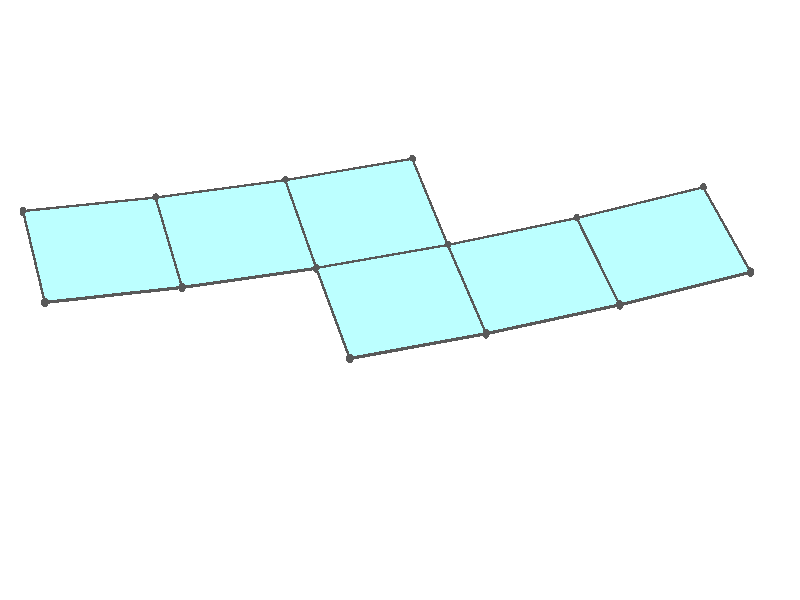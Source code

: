 #version 3.7;
global_settings{assumed_gamma 1.0}
camera{perspective location <18.750000000000000000000000, 10.825317547305481014063844, 12.499999999999996447286321> right <0.133333333333333331482962, -0.230940107675850353485814, -0.000000000000000000000000> up <-0.064951905283832905846353, -0.037499999999999998612221, 0.129903810567665811692706> direction <0.750000000000000111022302, 0.433012701892219298294151, 0.499999999999999944488849> sky <-0.433012701892219298294151, -0.249999999999999944488849, 0.866025403784438707610605> look_at <18.000000000000000000000000, 10.392304845413262270881205, 11.999999999999996447286321>}
light_source{<18.750000000000000000000000, 10.825317547305481014063844, 12.499999999999996447286321> rgb<1.0,1.0,1.0>}
background{rgb<1,1,1>}
union{union{object{union{sphere{<0.000000000000000049995996, 0.816496580927725923437777, -0.004036059182105589115963>,0.029999999999999998889777}sphere{<-0.816496580927725923437777, 0.000000000000000099991992, -0.004036059182105589115963>,0.029999999999999998889777}sphere{<-0.000000000000000149987989, -0.816496580927725923437777, -0.004036059182105589115963>,0.029999999999999998889777}sphere{<0.816496580927725923437777, -0.000000000000000199983985, -0.004036059182105589115963>,0.029999999999999998889777}} pigment{rgb<0.1,0.1,0.1>}}object{union{cylinder{<0.000000000000000049995996, 0.816496580927725923437777, -0.004036059182105589115963>,<-0.816496580927725923437777, 0.000000000000000099991992, -0.004036059182105589115963>,0.010000000000000000208167}cylinder{<-0.816496580927725923437777, 0.000000000000000099991992, -0.004036059182105589115963>,<-0.000000000000000149987989, -0.816496580927725923437777, -0.004036059182105589115963>,0.010000000000000000208167}cylinder{<-0.000000000000000149987989, -0.816496580927725923437777, -0.004036059182105589115963>,<0.816496580927725923437777, -0.000000000000000199983985, -0.004036059182105589115963>,0.010000000000000000208167}cylinder{<0.816496580927725923437777, -0.000000000000000199983985, -0.004036059182105589115963>,<0.000000000000000049995996, 0.816496580927725923437777, -0.004036059182105589115963>,0.010000000000000000208167}} pigment{rgb<0.1,0.1,0.1>}}object{polygon{4.000000000000000000000000,<0.000000000000000049995996, 0.816496580927725923437777, -0.004036059182105589115963>,<-0.816496580927725923437777, 0.000000000000000099991992, -0.004036059182105589115963>,<-0.000000000000000149987989, -0.816496580927725923437777, -0.004036059182105589115963>,<0.816496580927725923437777, -0.000000000000000199983985, -0.004036059182105589115963>} pigment{rgbft<0.5,1.0,1.0,0.1,0.1>}}}union{object{union{sphere{<0.000000000000000000000000, 0.816496580927725923437777, -0.004036059182105960346787>,0.029999999999999998889777}sphere{<-0.816496580927726145482382, 0.000000000000000222044605, -0.004036059182105963816234>,0.029999999999999998889777}sphere{<-1.632674042357989074858438, 0.816177461430263373465266, 0.028244526931465327446169>,0.029999999999999998889777}sphere{<-0.816177461430262929376056, 1.632674042357989296903042, 0.028244526931465334385063>,0.029999999999999998889777}} pigment{rgb<0.1,0.1,0.1>}}object{union{cylinder{<0.000000000000000000000000, 0.816496580927725923437777, -0.004036059182105960346787>,<-0.816496580927726145482382, 0.000000000000000222044605, -0.004036059182105963816234>,0.010000000000000000208167}cylinder{<-0.816496580927726145482382, 0.000000000000000222044605, -0.004036059182105963816234>,<-1.632674042357989074858438, 0.816177461430263373465266, 0.028244526931465327446169>,0.010000000000000000208167}cylinder{<-1.632674042357989074858438, 0.816177461430263373465266, 0.028244526931465327446169>,<-0.816177461430262929376056, 1.632674042357989296903042, 0.028244526931465334385063>,0.010000000000000000208167}cylinder{<-0.816177461430262929376056, 1.632674042357989296903042, 0.028244526931465334385063>,<0.000000000000000000000000, 0.816496580927725923437777, -0.004036059182105960346787>,0.010000000000000000208167}} pigment{rgb<0.1,0.1,0.1>}}object{polygon{4.000000000000000000000000,<0.000000000000000000000000, 0.816496580927725923437777, -0.004036059182105960346787>,<-0.816496580927726145482382, 0.000000000000000222044605, -0.004036059182105963816234>,<-1.632674042357989074858438, 0.816177461430263373465266, 0.028244526931465327446169>,<-0.816177461430262929376056, 1.632674042357989296903042, 0.028244526931465334385063>} pigment{rgbft<0.5,1.0,1.0,0.1,0.1>}}}union{object{union{sphere{<-1.631397813817445197059897, 2.447894394745172785832210, 0.092780466072123424225992>,0.029999999999999998889777}sphere{<-2.447894394745171897653790, 1.631397813817447195461341, 0.092780466072123451981568>,0.029999999999999998889777}sphere{<-1.632674042357989740992252, 0.816177461430263928576778, 0.028244526931460345320346>,0.029999999999999998889777}sphere{<-0.816177461430263040398358, 1.632674042357989296903042, 0.028244526931460331442558>,0.029999999999999998889777}} pigment{rgb<0.1,0.1,0.1>}}object{union{cylinder{<-1.631397813817445197059897, 2.447894394745172785832210, 0.092780466072123424225992>,<-2.447894394745171897653790, 1.631397813817447195461341, 0.092780466072123451981568>,0.010000000000000000208167}cylinder{<-2.447894394745171897653790, 1.631397813817447195461341, 0.092780466072123451981568>,<-1.632674042357989740992252, 0.816177461430263928576778, 0.028244526931460345320346>,0.010000000000000000208167}cylinder{<-1.632674042357989740992252, 0.816177461430263928576778, 0.028244526931460345320346>,<-0.816177461430263040398358, 1.632674042357989296903042, 0.028244526931460331442558>,0.010000000000000000208167}cylinder{<-0.816177461430263040398358, 1.632674042357989296903042, 0.028244526931460331442558>,<-1.631397813817445197059897, 2.447894394745172785832210, 0.092780466072123424225992>,0.010000000000000000208167}} pigment{rgb<0.1,0.1,0.1>}}object{polygon{4.000000000000000000000000,<-1.631397813817445197059897, 2.447894394745172785832210, 0.092780466072123424225992>,<-2.447894394745171897653790, 1.631397813817447195461341, 0.092780466072123451981568>,<-1.632674042357989740992252, 0.816177461430263928576778, 0.028244526931460345320346>,<-0.816177461430263040398358, 1.632674042357989296903042, 0.028244526931460331442558>} pigment{rgbft<0.5,1.0,1.0,0.1,0.1>}}}union{object{union{sphere{<-1.632674042357989296903042, -0.816177461430262818353754, 0.028244526931465330915616>,0.029999999999999998889777}sphere{<-0.816496580927726034460079, 0.000000000000000000000000, -0.004036059182105956877340>,0.029999999999999998889777}sphere{<-0.000000000000000222044605, -0.816496580927726145482382, -0.004036059182105963816234>,0.029999999999999998889777}sphere{<-0.816177461430263373465266, -1.632674042357989074858438, 0.028244526931465327446169>,0.029999999999999998889777}} pigment{rgb<0.1,0.1,0.1>}}object{union{cylinder{<-1.632674042357989296903042, -0.816177461430262818353754, 0.028244526931465330915616>,<-0.816496580927726034460079, 0.000000000000000000000000, -0.004036059182105956877340>,0.010000000000000000208167}cylinder{<-0.816496580927726034460079, 0.000000000000000000000000, -0.004036059182105956877340>,<-0.000000000000000222044605, -0.816496580927726145482382, -0.004036059182105963816234>,0.010000000000000000208167}cylinder{<-0.000000000000000222044605, -0.816496580927726145482382, -0.004036059182105963816234>,<-0.816177461430263373465266, -1.632674042357989074858438, 0.028244526931465327446169>,0.010000000000000000208167}cylinder{<-0.816177461430263373465266, -1.632674042357989074858438, 0.028244526931465327446169>,<-1.632674042357989296903042, -0.816177461430262818353754, 0.028244526931465330915616>,0.010000000000000000208167}} pigment{rgb<0.1,0.1,0.1>}}object{polygon{4.000000000000000000000000,<-1.632674042357989296903042, -0.816177461430262818353754, 0.028244526931465330915616>,<-0.816496580927726034460079, 0.000000000000000000000000, -0.004036059182105956877340>,<-0.000000000000000222044605, -0.816496580927726145482382, -0.004036059182105963816234>,<-0.816177461430263373465266, -1.632674042357989074858438, 0.028244526931465327446169>} pigment{rgbft<0.5,1.0,1.0,0.1,0.1>}}}union{object{union{sphere{<0.000638114270271272765456, -2.448213389517981397602853, 0.060512496501799586945403>,0.029999999999999998889777}sphere{<0.816815575700534646230722, -1.632035928087718135159889, 0.028231910388228302621894>,0.029999999999999998889777}sphere{<-0.000000000000000222044605, -0.816496580927726034460079, -0.004036059182103268055952>,0.029999999999999998889777}sphere{<-0.816177461430263706532173, -1.632674042357989074858438, 0.028244526931468012798110>,0.029999999999999998889777}} pigment{rgb<0.1,0.1,0.1>}}object{union{cylinder{<0.000638114270271272765456, -2.448213389517981397602853, 0.060512496501799586945403>,<0.816815575700534646230722, -1.632035928087718135159889, 0.028231910388228302621894>,0.010000000000000000208167}cylinder{<0.816815575700534646230722, -1.632035928087718135159889, 0.028231910388228302621894>,<-0.000000000000000222044605, -0.816496580927726034460079, -0.004036059182103268055952>,0.010000000000000000208167}cylinder{<-0.000000000000000222044605, -0.816496580927726034460079, -0.004036059182103268055952>,<-0.816177461430263706532173, -1.632674042357989074858438, 0.028244526931468012798110>,0.010000000000000000208167}cylinder{<-0.816177461430263706532173, -1.632674042357989074858438, 0.028244526931468012798110>,<0.000638114270271272765456, -2.448213389517981397602853, 0.060512496501799586945403>,0.010000000000000000208167}} pigment{rgb<0.1,0.1,0.1>}}object{polygon{4.000000000000000000000000,<0.000638114270271272765456, -2.448213389517981397602853, 0.060512496501799586945403>,<0.816815575700534646230722, -1.632035928087718135159889, 0.028231910388228302621894>,<-0.000000000000000222044605, -0.816496580927726034460079, -0.004036059182103268055952>,<-0.816177461430263706532173, -1.632674042357989074858438, 0.028244526931468012798110>} pigment{rgbft<0.5,1.0,1.0,0.1,0.1>}}}union{object{union{sphere{<0.000638114270271383787758, -2.448213389517981397602853, 0.060512496501799212245132>,0.029999999999999998889777}sphere{<0.816815575700534868275327, -1.632035928087718357204494, 0.028231910388227948738304>,0.029999999999999998889777}sphere{<1.633311657827139162790786, -2.445980550735480818502765, 0.092742626304510383805635>,0.029999999999999998889777}sphere{<0.817134196396875456258613, -3.262158012165744302990333, 0.125023212418081675068038>,0.029999999999999998889777}} pigment{rgb<0.1,0.1,0.1>}}object{union{cylinder{<0.000638114270271383787758, -2.448213389517981397602853, 0.060512496501799212245132>,<0.816815575700534868275327, -1.632035928087718357204494, 0.028231910388227948738304>,0.010000000000000000208167}cylinder{<0.816815575700534868275327, -1.632035928087718357204494, 0.028231910388227948738304>,<1.633311657827139162790786, -2.445980550735480818502765, 0.092742626304510383805635>,0.010000000000000000208167}cylinder{<1.633311657827139162790786, -2.445980550735480818502765, 0.092742626304510383805635>,<0.817134196396875456258613, -3.262158012165744302990333, 0.125023212418081675068038>,0.010000000000000000208167}cylinder{<0.817134196396875456258613, -3.262158012165744302990333, 0.125023212418081675068038>,<0.000638114270271383787758, -2.448213389517981397602853, 0.060512496501799212245132>,0.010000000000000000208167}} pigment{rgb<0.1,0.1,0.1>}}object{polygon{4.000000000000000000000000,<0.000638114270271383787758, -2.448213389517981397602853, 0.060512496501799212245132>,<0.816815575700534868275327, -1.632035928087718357204494, 0.028231910388227948738304>,<1.633311657827139162790786, -2.445980550735480818502765, 0.092742626304510383805635>,<0.817134196396875456258613, -3.262158012165744302990333, 0.125023212418081675068038>} pigment{rgbft<0.5,1.0,1.0,0.1,0.1>}}}}
